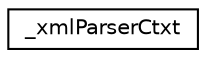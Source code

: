 digraph "Graphical Class Hierarchy"
{
 // LATEX_PDF_SIZE
  edge [fontname="Helvetica",fontsize="10",labelfontname="Helvetica",labelfontsize="10"];
  node [fontname="Helvetica",fontsize="10",shape=record];
  rankdir="LR";
  Node0 [label="_xmlParserCtxt",height=0.2,width=0.4,color="black", fillcolor="white", style="filled",URL="$struct__xmlParserCtxt.html",tooltip=" "];
}
